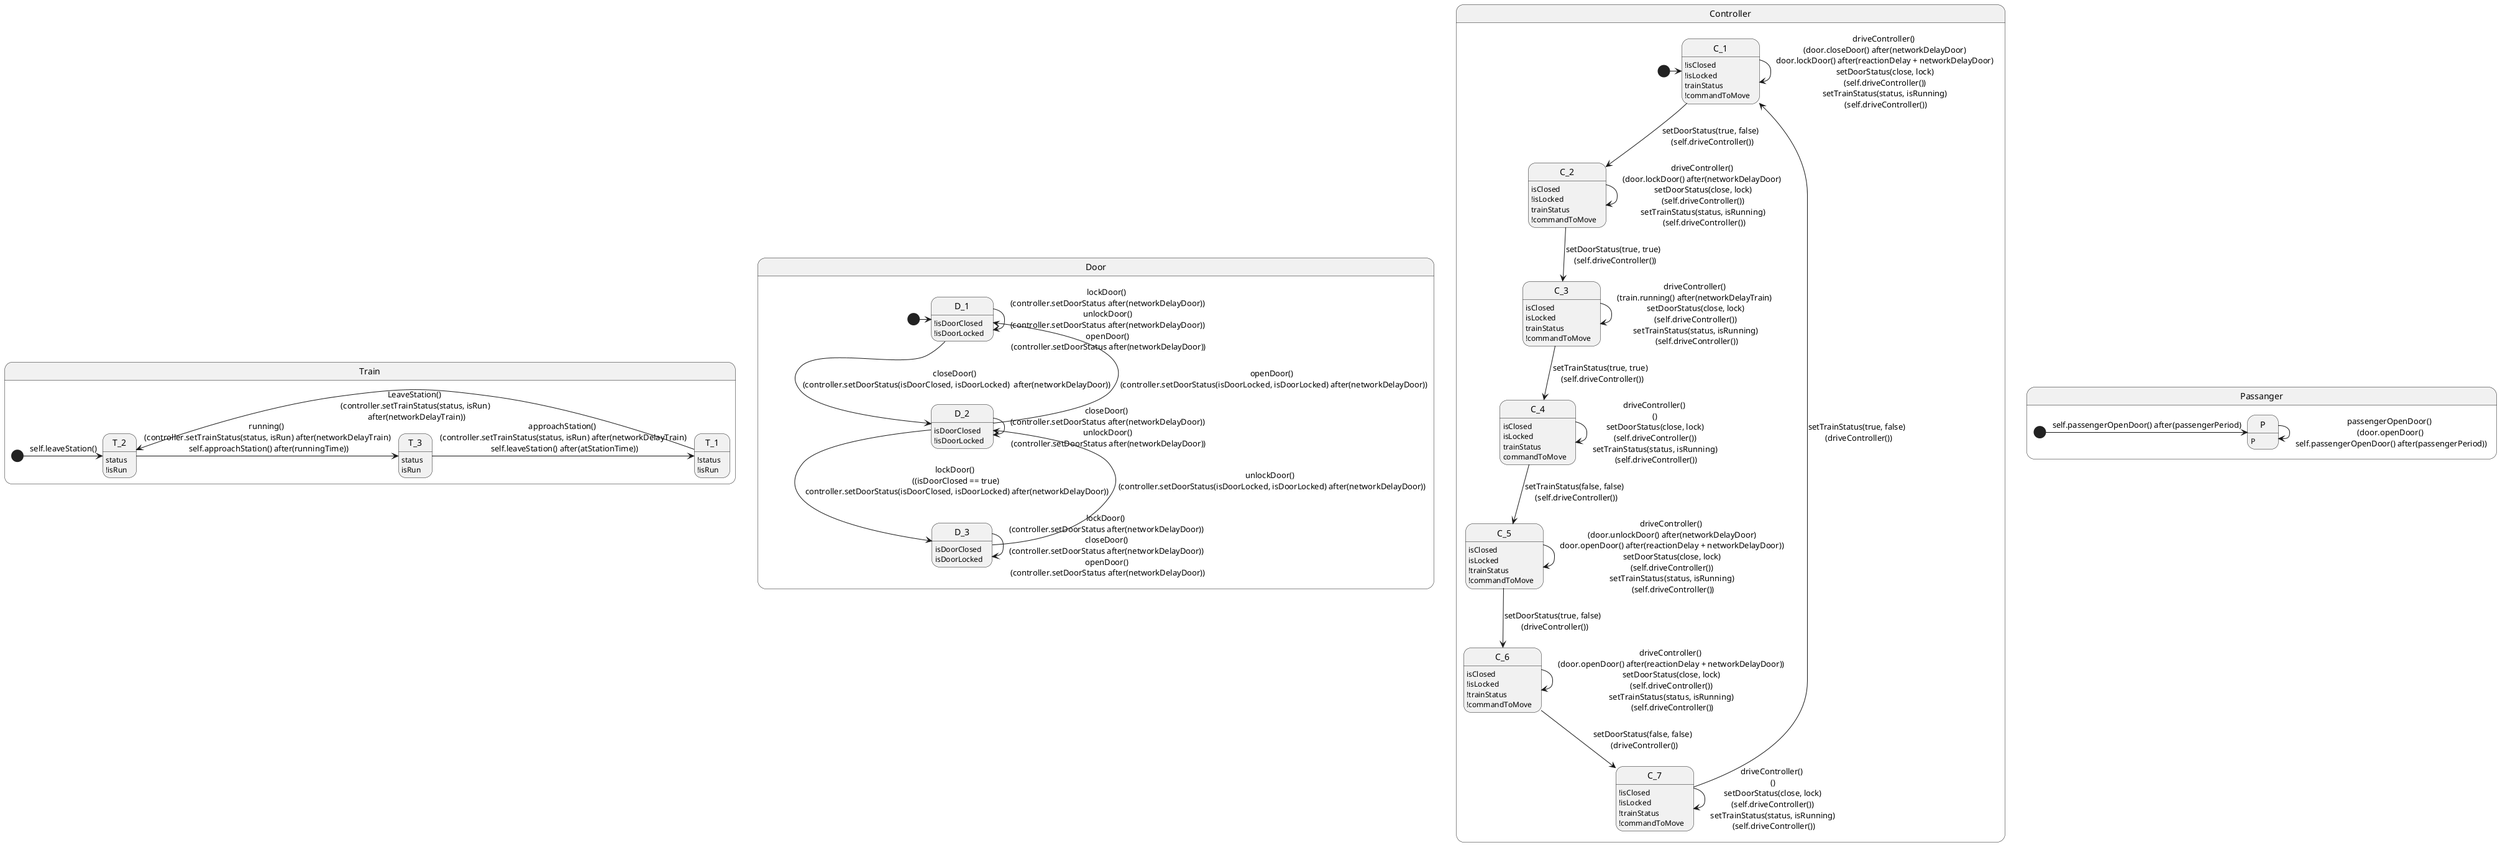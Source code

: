 @startuml
hide empty description

state Train{
state T_1 : !status
state T_1 : !isRun

state T_2 : status
state T_2 : !isRun

state T_3 : status
state T_3 : isRun


[*] -> T_2 : self.leaveStation()
T_1 -> T_2 : LeaveStation() \n (controller.setTrainStatus(status, isRun) \n after(networkDelayTrain))
T_2 -> T_3 : running() \n (controller.setTrainStatus(status, isRun) after(networkDelayTrain) \n self.approachStation() after(runningTime))
T_3 -> T_1 : approachStation() \n (controller.setTrainStatus(status, isRun) after(networkDelayTrain) \n self.leaveStation() after(atStationTime))
}

state Door{
state D_1 : !isDoorClosed
state D_1 : !isDoorLocked

state D_2 : isDoorClosed
state D_2 : !isDoorLocked

state D_3 : isDoorClosed
state D_3 : isDoorLocked

[*] -> D_1

D_1 -> D_1 : lockDoor() \n (controller.setDoorStatus after(networkDelayDoor)) \n unlockDoor() \n (controller.setDoorStatus after(networkDelayDoor)) \n openDoor() \n (controller.setDoorStatus after(networkDelayDoor))

D_1 --> D_2 : closeDoor() \n (controller.setDoorStatus(isDoorClosed, isDoorLocked)  after(networkDelayDoor))

D_2 --> D_1 : openDoor() \n (controller.setDoorStatus(isDoorLocked, isDoorLocked) after(networkDelayDoor))

D_2 -> D_2 : closeDoor() \n (controller.setDoorStatus after(networkDelayDoor)) \n unlockDoor() \n (controller.setDoorStatus after(networkDelayDoor))

D_2 --> D_3 : lockDoor() \n ((isDoorClosed == true) \n controller.setDoorStatus(isDoorClosed, isDoorLocked) after(networkDelayDoor))

D_3 -> D_3 : lockDoor() \n (controller.setDoorStatus after(networkDelayDoor)) \n closeDoor() \n (controller.setDoorStatus after(networkDelayDoor)) \n openDoor() \n (controller.setDoorStatus after(networkDelayDoor))

D_3 --> D_2 : unlockDoor() \n (controller.setDoorStatus(isDoorLocked, isDoorLocked) after(networkDelayDoor))
}

state Controller{

state C_1 : !isClosed
state C_1 : !isLocked
state C_1 : trainStatus
state C_1 : !commandToMove

state C_2 : isClosed
state C_2 : !isLocked
state C_2 : trainStatus
state C_2 : !commandToMove

state C_3 : isClosed
state C_3 : isLocked
state C_3 : trainStatus
state C_3 : !commandToMove

state C_4 : isClosed
state C_4 : isLocked
state C_4 : trainStatus
state C_4 : commandToMove

state C_5 : isClosed
state C_5 : isLocked
state C_5 : !trainStatus
state C_5 : !commandToMove

state C_6 : isClosed
state C_6 : !isLocked
state C_6 : !trainStatus
state C_6 : !commandToMove

state C_7 : !isClosed
state C_7 : !isLocked
state C_7 : !trainStatus
state C_7 : !commandToMove


[*] -> C_1

C_1 -> C_1 : driveController() \n (door.closeDoor() after(networkDelayDoor) \n door.lockDoor() after(reactionDelay + networkDelayDoor) \n setDoorStatus(close, lock) \n (self.driveController()) \n setTrainStatus(status, isRunning) \n (self.driveController())

C_1 --> C_2 : setDoorStatus(true, false) \n (self.driveController())

C_2 -> C_2 : driveController() \n (door.lockDoor() after(networkDelayDoor)  \n setDoorStatus(close, lock) \n (self.driveController()) \n setTrainStatus(status, isRunning) \n (self.driveController())

C_2 --> C_3 : setDoorStatus(true, true) \n (self.driveController())

C_3 -> C_3 : driveController() \n (train.running() after(networkDelayTrain)  \n setDoorStatus(close, lock) \n (self.driveController()) \n setTrainStatus(status, isRunning) \n (self.driveController())

C_3 --> C_4 : setTrainStatus(true, true) \n (self.driveController())

C_4 -> C_4 : driveController() \n () \n setDoorStatus(close, lock) \n (self.driveController()) \n setTrainStatus(status, isRunning) \n (self.driveController())

C_4 --> C_5 : setTrainStatus(false, false) \n (self.driveController())

C_5 -> C_5 : driveController() \n (door.unlockDoor() after(networkDelayDoor) \n door.openDoor() after(reactionDelay + networkDelayDoor)) \n setDoorStatus(close, lock) \n (self.driveController()) \n setTrainStatus(status, isRunning) \n (self.driveController())

C_5 --> C_6 : setDoorStatus(true, false) \n (driveController())

C_6 -> C_6 : driveController() \n (door.openDoor() after(reactionDelay + networkDelayDoor)) \n setDoorStatus(close, lock) \n (self.driveController()) \n setTrainStatus(status, isRunning) \n (self.driveController())

C_6 --> C_7 : setDoorStatus(false, false) \n (driveController())

C_7 -> C_7 : driveController() \n () \n setDoorStatus(close, lock) \n (self.driveController()) \n setTrainStatus(status, isRunning) \n (self.driveController())

C_7 --> C_1 : setTrainStatus(true, false) \n (driveController())

}

state Passanger{
state P : P

[*] -> P : self.passengerOpenDoor() after(passengerPeriod)
P -> P : passengerOpenDoor() \n (door.openDoor() \n self.passengerOpenDoor() after(passengerPeriod))
}
@enduml